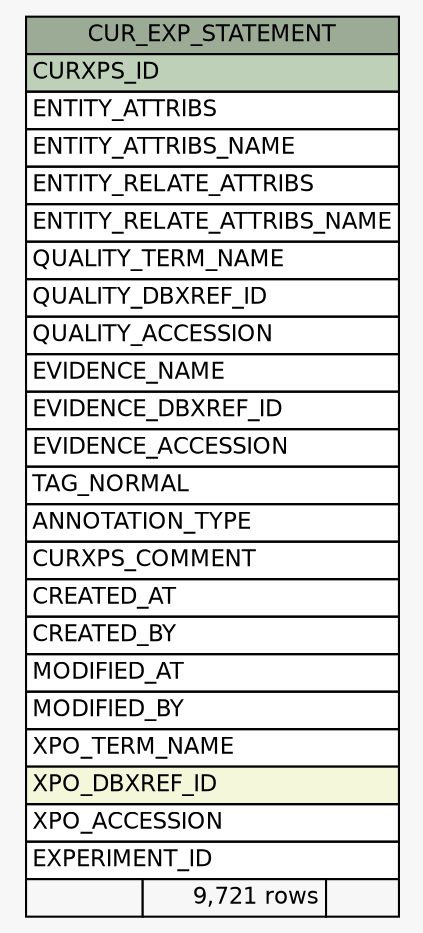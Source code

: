 // dot 2.38.0 on Windows 10 10.0
// SchemaSpy rev Unknown
digraph "CUR_EXP_STATEMENT" {
  graph [
    rankdir="RL"
    bgcolor="#f7f7f7"
    nodesep="0.18"
    ranksep="0.46"
    fontname="Helvetica"
    fontsize="11"
  ];
  node [
    fontname="Helvetica"
    fontsize="11"
    shape="plaintext"
  ];
  edge [
    arrowsize="0.8"
  ];
  "CUR_EXP_STATEMENT" [
    label=<
    <TABLE BORDER="0" CELLBORDER="1" CELLSPACING="0" BGCOLOR="#ffffff">
      <TR><TD COLSPAN="3" BGCOLOR="#9bab96" ALIGN="CENTER">CUR_EXP_STATEMENT</TD></TR>
      <TR><TD PORT="CURXPS_ID" COLSPAN="3" BGCOLOR="#bed1b8" ALIGN="LEFT">CURXPS_ID</TD></TR>
      <TR><TD PORT="ENTITY_ATTRIBS" COLSPAN="3" ALIGN="LEFT">ENTITY_ATTRIBS</TD></TR>
      <TR><TD PORT="ENTITY_ATTRIBS_NAME" COLSPAN="3" ALIGN="LEFT">ENTITY_ATTRIBS_NAME</TD></TR>
      <TR><TD PORT="ENTITY_RELATE_ATTRIBS" COLSPAN="3" ALIGN="LEFT">ENTITY_RELATE_ATTRIBS</TD></TR>
      <TR><TD PORT="ENTITY_RELATE_ATTRIBS_NAME" COLSPAN="3" ALIGN="LEFT">ENTITY_RELATE_ATTRIBS_NAME</TD></TR>
      <TR><TD PORT="QUALITY_TERM_NAME" COLSPAN="3" ALIGN="LEFT">QUALITY_TERM_NAME</TD></TR>
      <TR><TD PORT="QUALITY_DBXREF_ID" COLSPAN="3" ALIGN="LEFT">QUALITY_DBXREF_ID</TD></TR>
      <TR><TD PORT="QUALITY_ACCESSION" COLSPAN="3" ALIGN="LEFT">QUALITY_ACCESSION</TD></TR>
      <TR><TD PORT="EVIDENCE_NAME" COLSPAN="3" ALIGN="LEFT">EVIDENCE_NAME</TD></TR>
      <TR><TD PORT="EVIDENCE_DBXREF_ID" COLSPAN="3" ALIGN="LEFT">EVIDENCE_DBXREF_ID</TD></TR>
      <TR><TD PORT="EVIDENCE_ACCESSION" COLSPAN="3" ALIGN="LEFT">EVIDENCE_ACCESSION</TD></TR>
      <TR><TD PORT="TAG_NORMAL" COLSPAN="3" ALIGN="LEFT">TAG_NORMAL</TD></TR>
      <TR><TD PORT="ANNOTATION_TYPE" COLSPAN="3" ALIGN="LEFT">ANNOTATION_TYPE</TD></TR>
      <TR><TD PORT="CURXPS_COMMENT" COLSPAN="3" ALIGN="LEFT">CURXPS_COMMENT</TD></TR>
      <TR><TD PORT="CREATED_AT" COLSPAN="3" ALIGN="LEFT">CREATED_AT</TD></TR>
      <TR><TD PORT="CREATED_BY" COLSPAN="3" ALIGN="LEFT">CREATED_BY</TD></TR>
      <TR><TD PORT="MODIFIED_AT" COLSPAN="3" ALIGN="LEFT">MODIFIED_AT</TD></TR>
      <TR><TD PORT="MODIFIED_BY" COLSPAN="3" ALIGN="LEFT">MODIFIED_BY</TD></TR>
      <TR><TD PORT="XPO_TERM_NAME" COLSPAN="3" ALIGN="LEFT">XPO_TERM_NAME</TD></TR>
      <TR><TD PORT="XPO_DBXREF_ID" COLSPAN="3" BGCOLOR="#f4f7da" ALIGN="LEFT">XPO_DBXREF_ID</TD></TR>
      <TR><TD PORT="XPO_ACCESSION" COLSPAN="3" ALIGN="LEFT">XPO_ACCESSION</TD></TR>
      <TR><TD PORT="EXPERIMENT_ID" COLSPAN="3" ALIGN="LEFT">EXPERIMENT_ID</TD></TR>
      <TR><TD ALIGN="LEFT" BGCOLOR="#f7f7f7">  </TD><TD ALIGN="RIGHT" BGCOLOR="#f7f7f7">9,721 rows</TD><TD ALIGN="RIGHT" BGCOLOR="#f7f7f7">  </TD></TR>
    </TABLE>>
    URL="tables/CUR_EXP_STATEMENT.html"
    tooltip="CUR_EXP_STATEMENT"
  ];
}
